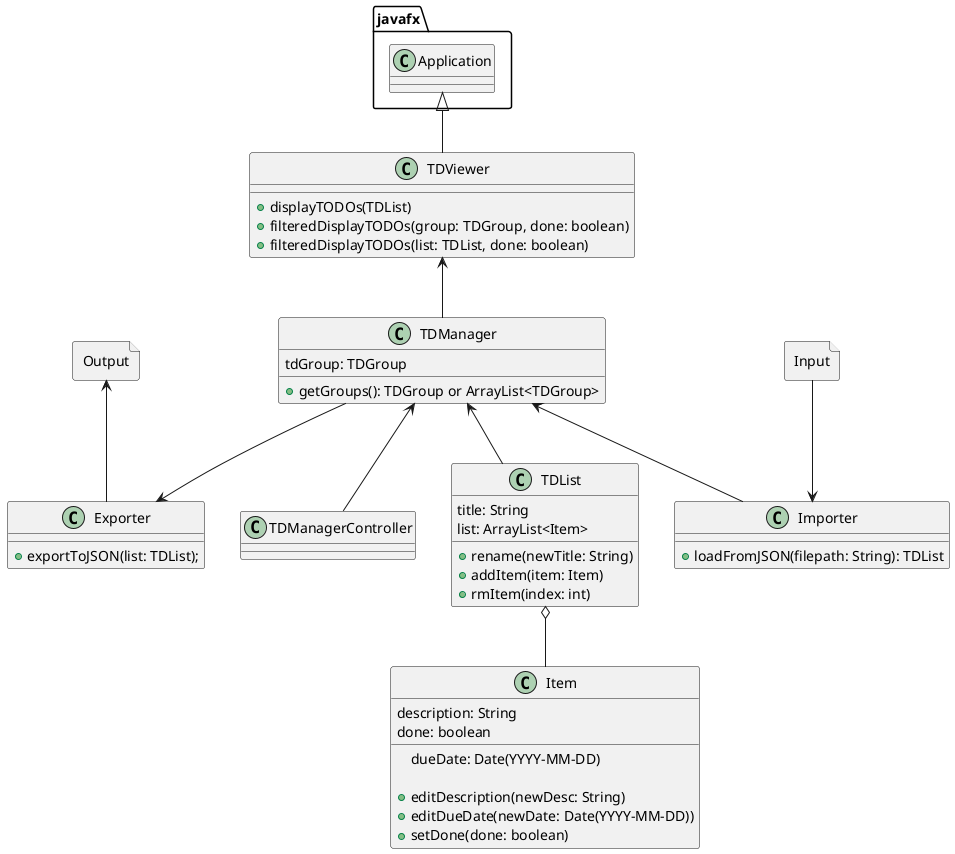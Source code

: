 @startuml
'https://plantuml.com/class-diagram

class TDManagerController {

}

class TDViewer {
    + displayTODOs(TDList)
    + filteredDisplayTODOs(group: TDGroup, done: boolean)
    + filteredDisplayTODOs(list: TDList, done: boolean)
}

class Exporter {
    + exportToJSON(list: TDList);
}

File Output {

}

File Input {

}

class Importer {
    + loadFromJSON(filepath: String): TDList
}

class TDManager {
    tdGroup: TDGroup

    + getGroups(): TDGroup or ArrayList<TDGroup>
}

class TDList {
    title: String
    list: ArrayList<Item>

    + rename(newTitle: String)
    + addItem(item: Item)
    + rmItem(index: int)
}

class Item {
    description: String
    done: boolean
    dueDate: Date(YYYY-MM-DD)

    + editDescription(newDesc: String)
    + editDueDate(newDate: Date(YYYY-MM-DD))
    + setDone(done: boolean)
}

javafx.Application <|-- TDViewer
TDManager <-- TDManagerController
TDList o-- Item
TDManager <-- TDList
TDViewer <-- TDManager
TDManager --> Exporter
TDManager <-- Importer
Output <-- Exporter
Input --> Importer

@enduml